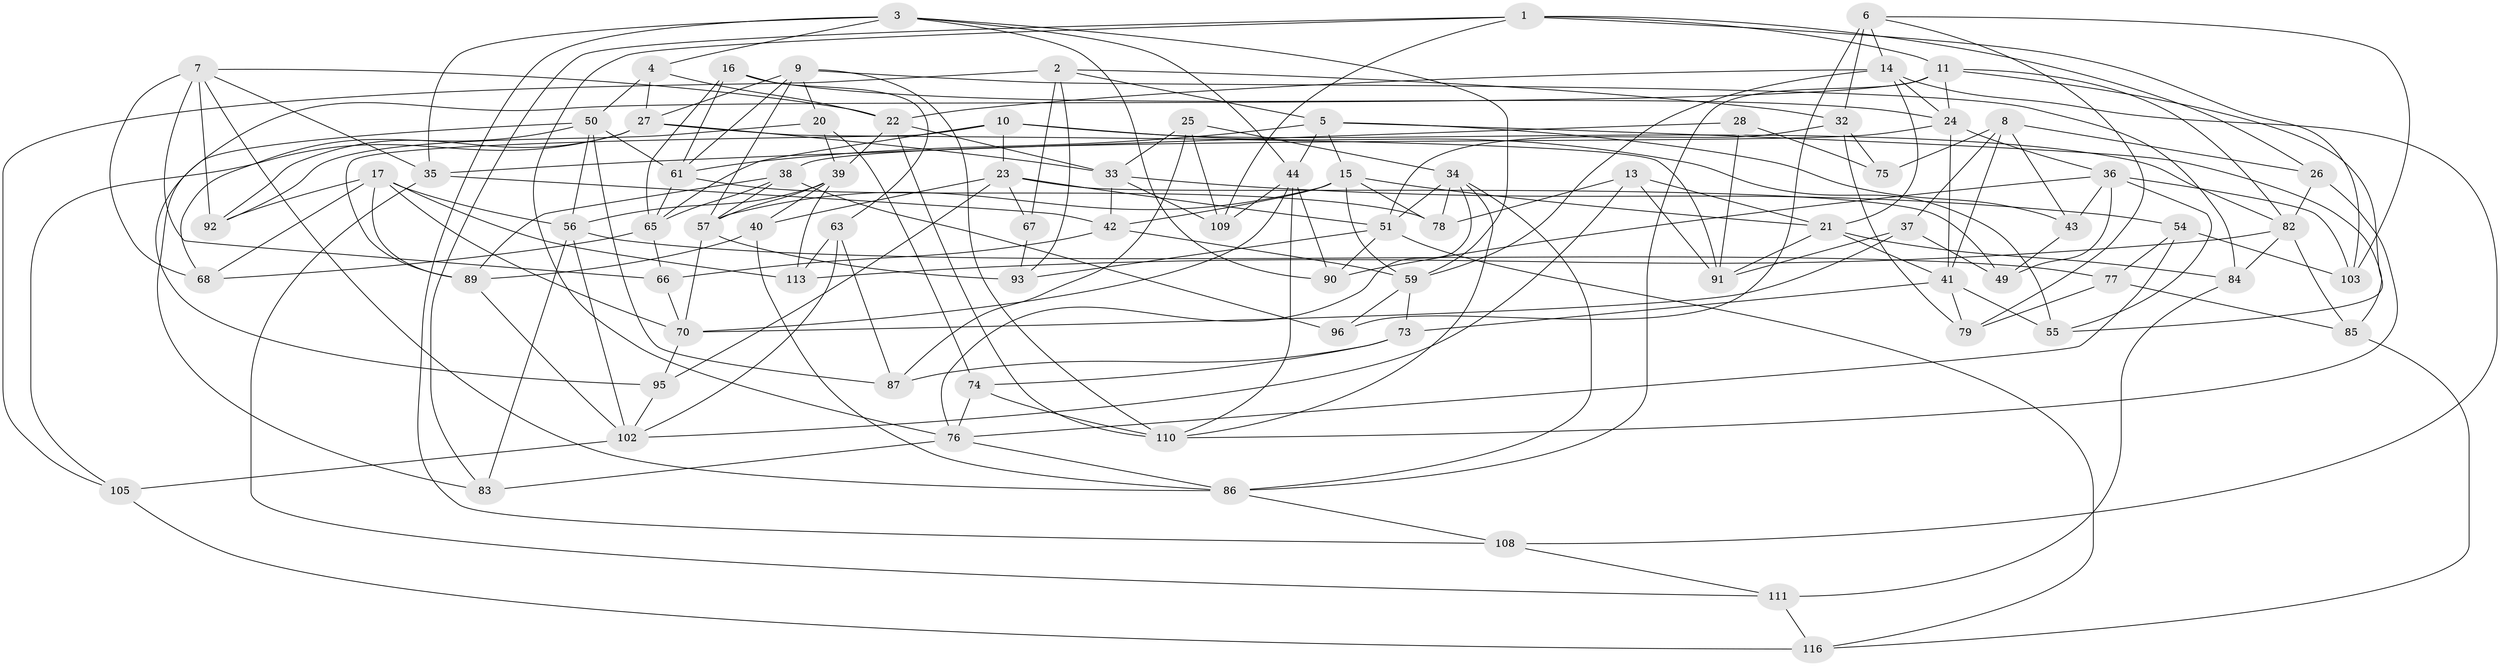 // Generated by graph-tools (version 1.1) at 2025/52/02/27/25 19:52:34]
// undirected, 82 vertices, 200 edges
graph export_dot {
graph [start="1"]
  node [color=gray90,style=filled];
  1 [super="+31"];
  2 [super="+125"];
  3 [super="+12"];
  4;
  5 [super="+18"];
  6 [super="+122"];
  7 [super="+69"];
  8 [super="+58"];
  9 [super="+46"];
  10 [super="+62"];
  11 [super="+19"];
  13;
  14 [super="+71"];
  15 [super="+30"];
  16;
  17 [super="+94"];
  20;
  21 [super="+29"];
  22 [super="+45"];
  23 [super="+107"];
  24 [super="+100"];
  25;
  26;
  27 [super="+99"];
  28;
  32 [super="+118"];
  33 [super="+112"];
  34 [super="+114"];
  35 [super="+53"];
  36 [super="+48"];
  37;
  38 [super="+104"];
  39 [super="+60"];
  40;
  41 [super="+88"];
  42 [super="+47"];
  43;
  44 [super="+101"];
  49;
  50 [super="+52"];
  51 [super="+98"];
  54;
  55;
  56 [super="+80"];
  57 [super="+123"];
  59 [super="+72"];
  61 [super="+64"];
  63;
  65 [super="+81"];
  66;
  67;
  68;
  70 [super="+119"];
  73;
  74;
  75;
  76 [super="+97"];
  77;
  78;
  79;
  82 [super="+124"];
  83;
  84;
  85;
  86 [super="+106"];
  87;
  89 [super="+121"];
  90;
  91 [super="+117"];
  92;
  93;
  95;
  96;
  102 [super="+120"];
  103;
  105;
  108;
  109;
  110 [super="+115"];
  111;
  113;
  116;
  1 -- 109;
  1 -- 83;
  1 -- 26;
  1 -- 11;
  1 -- 103;
  1 -- 76;
  2 -- 93;
  2 -- 67 [weight=2];
  2 -- 105;
  2 -- 32;
  2 -- 5;
  3 -- 35;
  3 -- 108;
  3 -- 90;
  3 -- 4;
  3 -- 44;
  3 -- 59;
  4 -- 22;
  4 -- 27;
  4 -- 50;
  5 -- 44;
  5 -- 85;
  5 -- 43;
  5 -- 61;
  5 -- 15;
  6 -- 79;
  6 -- 103;
  6 -- 32 [weight=2];
  6 -- 96;
  6 -- 14;
  7 -- 35;
  7 -- 86;
  7 -- 92;
  7 -- 66;
  7 -- 68;
  7 -- 22;
  8 -- 75 [weight=2];
  8 -- 41;
  8 -- 26;
  8 -- 43;
  8 -- 37;
  9 -- 20;
  9 -- 61;
  9 -- 27;
  9 -- 84;
  9 -- 57;
  9 -- 110;
  10 -- 55;
  10 -- 89 [weight=2];
  10 -- 65;
  10 -- 82;
  10 -- 23;
  11 -- 24;
  11 -- 82;
  11 -- 95;
  11 -- 86;
  11 -- 55;
  13 -- 78;
  13 -- 21;
  13 -- 91;
  13 -- 102;
  14 -- 22;
  14 -- 108;
  14 -- 21;
  14 -- 24;
  14 -- 59;
  15 -- 57;
  15 -- 21;
  15 -- 78;
  15 -- 42;
  15 -- 59;
  16 -- 63;
  16 -- 65;
  16 -- 61;
  16 -- 24;
  17 -- 70;
  17 -- 113;
  17 -- 56;
  17 -- 68;
  17 -- 92;
  17 -- 89;
  20 -- 74;
  20 -- 92;
  20 -- 39;
  21 -- 91;
  21 -- 84;
  21 -- 41;
  22 -- 39;
  22 -- 33;
  22 -- 110;
  23 -- 40;
  23 -- 67;
  23 -- 49;
  23 -- 51;
  23 -- 95;
  24 -- 36;
  24 -- 41;
  24 -- 38;
  25 -- 34;
  25 -- 109;
  25 -- 87;
  25 -- 33;
  26 -- 82;
  26 -- 110;
  27 -- 92;
  27 -- 33;
  27 -- 105;
  27 -- 91;
  28 -- 91 [weight=2];
  28 -- 75;
  28 -- 35;
  32 -- 79;
  32 -- 75;
  32 -- 51;
  33 -- 109;
  33 -- 54;
  33 -- 42;
  34 -- 51;
  34 -- 110;
  34 -- 78;
  34 -- 86;
  34 -- 76;
  35 -- 42 [weight=2];
  35 -- 111;
  36 -- 55;
  36 -- 49;
  36 -- 90;
  36 -- 43;
  36 -- 103;
  37 -- 70;
  37 -- 91;
  37 -- 49;
  38 -- 57;
  38 -- 96 [weight=2];
  38 -- 65;
  38 -- 89;
  39 -- 56;
  39 -- 113;
  39 -- 40;
  39 -- 57;
  40 -- 89;
  40 -- 86;
  41 -- 55;
  41 -- 79;
  41 -- 73;
  42 -- 66;
  42 -- 59;
  43 -- 49;
  44 -- 90;
  44 -- 70;
  44 -- 109;
  44 -- 110;
  50 -- 87;
  50 -- 83;
  50 -- 68;
  50 -- 61;
  50 -- 56;
  51 -- 116;
  51 -- 90;
  51 -- 93;
  54 -- 77;
  54 -- 103;
  54 -- 76;
  56 -- 102;
  56 -- 83;
  56 -- 77;
  57 -- 70;
  57 -- 93;
  59 -- 96;
  59 -- 73;
  61 -- 78;
  61 -- 65;
  63 -- 113;
  63 -- 87;
  63 -- 102;
  65 -- 66;
  65 -- 68;
  66 -- 70;
  67 -- 93;
  70 -- 95;
  73 -- 87;
  73 -- 74;
  74 -- 110;
  74 -- 76;
  76 -- 86;
  76 -- 83;
  77 -- 79;
  77 -- 85;
  82 -- 113;
  82 -- 84;
  82 -- 85;
  84 -- 111;
  85 -- 116;
  86 -- 108;
  89 -- 102;
  95 -- 102;
  102 -- 105;
  105 -- 116;
  108 -- 111;
  111 -- 116;
}
